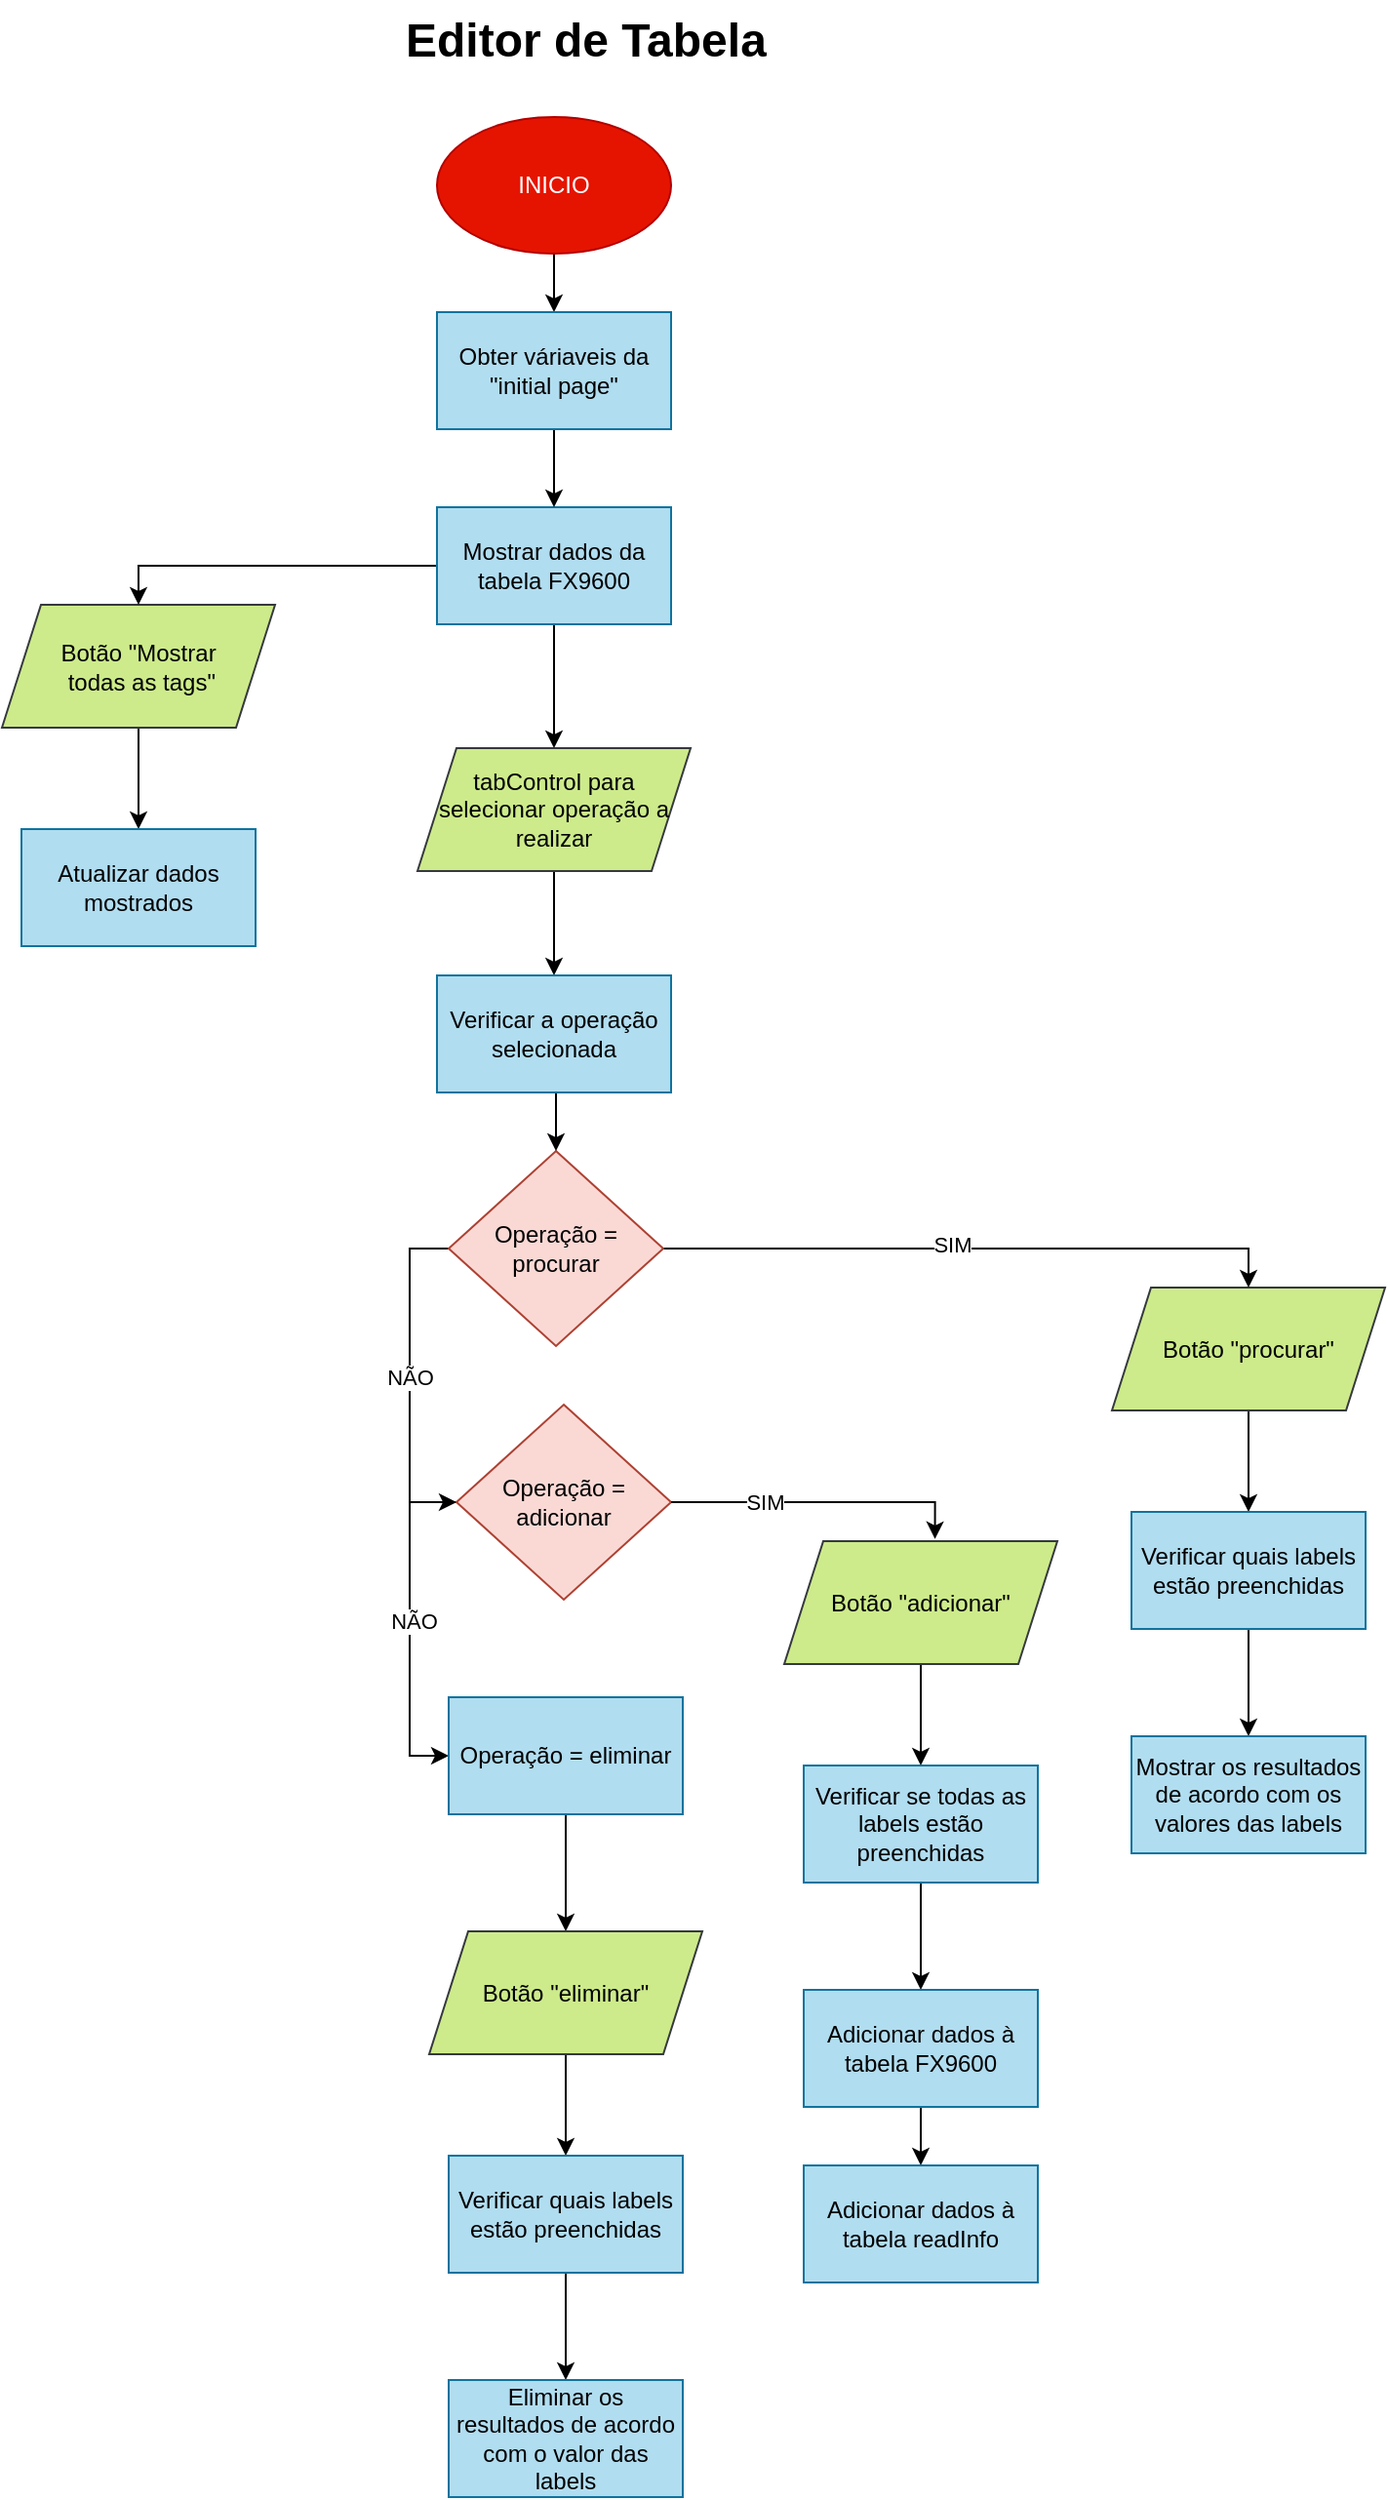 <mxfile version="24.4.6" type="device">
  <diagram name="Página-1" id="6zJJQ1_vylcX253ceNzv">
    <mxGraphModel dx="955" dy="506" grid="1" gridSize="10" guides="1" tooltips="1" connect="1" arrows="1" fold="1" page="1" pageScale="1" pageWidth="827" pageHeight="1169" math="0" shadow="0">
      <root>
        <mxCell id="0" />
        <mxCell id="1" parent="0" />
        <mxCell id="ZX-Lca9IjqIwc5sWP1Wf-1" value="&lt;blockquote style=&quot;margin: 0 0 0 40px; border: none; padding: 0px;&quot;&gt;&lt;h1 style=&quot;margin-top: 0px;&quot;&gt;Editor de Tabela&lt;/h1&gt;&lt;/blockquote&gt;" style="text;html=1;whiteSpace=wrap;overflow=hidden;rounded=0;" vertex="1" parent="1">
          <mxGeometry x="225" width="236" height="40" as="geometry" />
        </mxCell>
        <mxCell id="ZX-Lca9IjqIwc5sWP1Wf-21" style="edgeStyle=orthogonalEdgeStyle;rounded=0;orthogonalLoop=1;jettySize=auto;html=1;exitX=0.5;exitY=1;exitDx=0;exitDy=0;entryX=0.5;entryY=0;entryDx=0;entryDy=0;" edge="1" parent="1" source="ZX-Lca9IjqIwc5sWP1Wf-3" target="ZX-Lca9IjqIwc5sWP1Wf-20">
          <mxGeometry relative="1" as="geometry" />
        </mxCell>
        <mxCell id="ZX-Lca9IjqIwc5sWP1Wf-3" value="INICIO" style="ellipse;whiteSpace=wrap;html=1;strokeColor=#B20000;fillColor=#e51400;fontColor=#ffffff;" vertex="1" parent="1">
          <mxGeometry x="283" y="60" width="120" height="70" as="geometry" />
        </mxCell>
        <mxCell id="ZX-Lca9IjqIwc5sWP1Wf-27" style="edgeStyle=orthogonalEdgeStyle;rounded=0;orthogonalLoop=1;jettySize=auto;html=1;exitX=0.5;exitY=1;exitDx=0;exitDy=0;entryX=0.5;entryY=0;entryDx=0;entryDy=0;" edge="1" parent="1" source="ZX-Lca9IjqIwc5sWP1Wf-5" target="ZX-Lca9IjqIwc5sWP1Wf-24">
          <mxGeometry relative="1" as="geometry" />
        </mxCell>
        <mxCell id="ZX-Lca9IjqIwc5sWP1Wf-5" value="tabControl para selecionar operação a realizar" style="shape=parallelogram;perimeter=parallelogramPerimeter;whiteSpace=wrap;html=1;fixedSize=1;fillColor=#cdeb8b;strokeColor=#36393d;" vertex="1" parent="1">
          <mxGeometry x="273" y="383.5" width="140" height="63" as="geometry" />
        </mxCell>
        <mxCell id="ZX-Lca9IjqIwc5sWP1Wf-9" style="edgeStyle=orthogonalEdgeStyle;rounded=0;orthogonalLoop=1;jettySize=auto;html=1;exitX=0.5;exitY=1;exitDx=0;exitDy=0;entryX=0.5;entryY=0;entryDx=0;entryDy=0;" edge="1" parent="1" source="ZX-Lca9IjqIwc5sWP1Wf-10" target="ZX-Lca9IjqIwc5sWP1Wf-12">
          <mxGeometry relative="1" as="geometry" />
        </mxCell>
        <mxCell id="ZX-Lca9IjqIwc5sWP1Wf-10" value="Botão &quot;procurar&quot;" style="shape=parallelogram;perimeter=parallelogramPerimeter;whiteSpace=wrap;html=1;fixedSize=1;fillColor=#cdeb8b;strokeColor=#36393d;" vertex="1" parent="1">
          <mxGeometry x="629" y="660" width="140" height="63" as="geometry" />
        </mxCell>
        <mxCell id="ZX-Lca9IjqIwc5sWP1Wf-11" style="edgeStyle=orthogonalEdgeStyle;rounded=0;orthogonalLoop=1;jettySize=auto;html=1;exitX=0.5;exitY=1;exitDx=0;exitDy=0;entryX=0.5;entryY=0;entryDx=0;entryDy=0;" edge="1" parent="1" source="ZX-Lca9IjqIwc5sWP1Wf-12" target="ZX-Lca9IjqIwc5sWP1Wf-13">
          <mxGeometry relative="1" as="geometry" />
        </mxCell>
        <mxCell id="ZX-Lca9IjqIwc5sWP1Wf-12" value="Verificar quais labels estão preenchidas" style="rounded=0;whiteSpace=wrap;html=1;fillColor=#b1ddf0;strokeColor=#10739e;" vertex="1" parent="1">
          <mxGeometry x="639" y="775" width="120" height="60" as="geometry" />
        </mxCell>
        <mxCell id="ZX-Lca9IjqIwc5sWP1Wf-13" value="Mostrar os resultados de acordo com os valores das labels" style="rounded=0;whiteSpace=wrap;html=1;fillColor=#b1ddf0;strokeColor=#10739e;" vertex="1" parent="1">
          <mxGeometry x="639" y="890" width="120" height="60" as="geometry" />
        </mxCell>
        <mxCell id="ZX-Lca9IjqIwc5sWP1Wf-14" style="edgeStyle=orthogonalEdgeStyle;rounded=0;orthogonalLoop=1;jettySize=auto;html=1;exitX=0.5;exitY=1;exitDx=0;exitDy=0;entryX=0.5;entryY=0;entryDx=0;entryDy=0;" edge="1" parent="1" source="ZX-Lca9IjqIwc5sWP1Wf-15" target="ZX-Lca9IjqIwc5sWP1Wf-16">
          <mxGeometry relative="1" as="geometry" />
        </mxCell>
        <mxCell id="ZX-Lca9IjqIwc5sWP1Wf-15" value="Botão &quot;Mostrar&lt;div&gt;&amp;nbsp;todas as tags&quot;&lt;/div&gt;" style="shape=parallelogram;perimeter=parallelogramPerimeter;whiteSpace=wrap;html=1;fixedSize=1;fillColor=#cdeb8b;strokeColor=#36393d;" vertex="1" parent="1">
          <mxGeometry x="60" y="310" width="140" height="63" as="geometry" />
        </mxCell>
        <mxCell id="ZX-Lca9IjqIwc5sWP1Wf-16" value="Atualizar dados mostrados" style="rounded=0;whiteSpace=wrap;html=1;fillColor=#b1ddf0;strokeColor=#10739e;" vertex="1" parent="1">
          <mxGeometry x="70" y="425" width="120" height="60" as="geometry" />
        </mxCell>
        <mxCell id="ZX-Lca9IjqIwc5sWP1Wf-19" value="" style="edgeStyle=orthogonalEdgeStyle;rounded=0;orthogonalLoop=1;jettySize=auto;html=1;" edge="1" parent="1" source="ZX-Lca9IjqIwc5sWP1Wf-17" target="ZX-Lca9IjqIwc5sWP1Wf-5">
          <mxGeometry relative="1" as="geometry" />
        </mxCell>
        <mxCell id="ZX-Lca9IjqIwc5sWP1Wf-54" style="edgeStyle=orthogonalEdgeStyle;rounded=0;orthogonalLoop=1;jettySize=auto;html=1;exitX=0;exitY=0.5;exitDx=0;exitDy=0;entryX=0.5;entryY=0;entryDx=0;entryDy=0;" edge="1" parent="1" source="ZX-Lca9IjqIwc5sWP1Wf-17" target="ZX-Lca9IjqIwc5sWP1Wf-15">
          <mxGeometry relative="1" as="geometry" />
        </mxCell>
        <mxCell id="ZX-Lca9IjqIwc5sWP1Wf-17" value="Mostrar dados da tabela FX9600" style="rounded=0;whiteSpace=wrap;html=1;fillColor=#b1ddf0;strokeColor=#10739e;" vertex="1" parent="1">
          <mxGeometry x="283" y="260" width="120" height="60" as="geometry" />
        </mxCell>
        <mxCell id="ZX-Lca9IjqIwc5sWP1Wf-22" style="edgeStyle=orthogonalEdgeStyle;rounded=0;orthogonalLoop=1;jettySize=auto;html=1;exitX=0.5;exitY=1;exitDx=0;exitDy=0;entryX=0.5;entryY=0;entryDx=0;entryDy=0;" edge="1" parent="1" source="ZX-Lca9IjqIwc5sWP1Wf-20" target="ZX-Lca9IjqIwc5sWP1Wf-17">
          <mxGeometry relative="1" as="geometry" />
        </mxCell>
        <mxCell id="ZX-Lca9IjqIwc5sWP1Wf-20" value="Obter váriaveis da &quot;initial page&quot;" style="rounded=0;whiteSpace=wrap;html=1;fillColor=#b1ddf0;strokeColor=#10739e;" vertex="1" parent="1">
          <mxGeometry x="283" y="160" width="120" height="60" as="geometry" />
        </mxCell>
        <mxCell id="ZX-Lca9IjqIwc5sWP1Wf-33" style="edgeStyle=orthogonalEdgeStyle;rounded=0;orthogonalLoop=1;jettySize=auto;html=1;exitX=0;exitY=0.5;exitDx=0;exitDy=0;entryX=0;entryY=0.5;entryDx=0;entryDy=0;" edge="1" parent="1" source="ZX-Lca9IjqIwc5sWP1Wf-23" target="ZX-Lca9IjqIwc5sWP1Wf-25">
          <mxGeometry relative="1" as="geometry" />
        </mxCell>
        <mxCell id="ZX-Lca9IjqIwc5sWP1Wf-35" value="NÃO" style="edgeLabel;html=1;align=center;verticalAlign=middle;resizable=0;points=[];" vertex="1" connectable="0" parent="ZX-Lca9IjqIwc5sWP1Wf-33">
          <mxGeometry x="-0.01" relative="1" as="geometry">
            <mxPoint as="offset" />
          </mxGeometry>
        </mxCell>
        <mxCell id="ZX-Lca9IjqIwc5sWP1Wf-52" style="edgeStyle=orthogonalEdgeStyle;rounded=0;orthogonalLoop=1;jettySize=auto;html=1;exitX=1;exitY=0.5;exitDx=0;exitDy=0;entryX=0.5;entryY=0;entryDx=0;entryDy=0;" edge="1" parent="1" source="ZX-Lca9IjqIwc5sWP1Wf-23" target="ZX-Lca9IjqIwc5sWP1Wf-10">
          <mxGeometry relative="1" as="geometry" />
        </mxCell>
        <mxCell id="ZX-Lca9IjqIwc5sWP1Wf-53" value="SIM" style="edgeLabel;html=1;align=center;verticalAlign=middle;resizable=0;points=[];" vertex="1" connectable="0" parent="ZX-Lca9IjqIwc5sWP1Wf-52">
          <mxGeometry x="-0.079" y="2" relative="1" as="geometry">
            <mxPoint as="offset" />
          </mxGeometry>
        </mxCell>
        <mxCell id="ZX-Lca9IjqIwc5sWP1Wf-23" value="Operação = procurar" style="rhombus;whiteSpace=wrap;html=1;fillColor=#fad9d5;strokeColor=#ae4132;" vertex="1" parent="1">
          <mxGeometry x="289" y="590" width="110" height="100" as="geometry" />
        </mxCell>
        <mxCell id="ZX-Lca9IjqIwc5sWP1Wf-29" style="edgeStyle=orthogonalEdgeStyle;rounded=0;orthogonalLoop=1;jettySize=auto;html=1;exitX=0.5;exitY=1;exitDx=0;exitDy=0;entryX=0.5;entryY=0;entryDx=0;entryDy=0;" edge="1" parent="1" source="ZX-Lca9IjqIwc5sWP1Wf-24" target="ZX-Lca9IjqIwc5sWP1Wf-23">
          <mxGeometry relative="1" as="geometry" />
        </mxCell>
        <mxCell id="ZX-Lca9IjqIwc5sWP1Wf-24" value="Verificar a operação selecionada" style="rounded=0;whiteSpace=wrap;html=1;fillColor=#b1ddf0;strokeColor=#10739e;" vertex="1" parent="1">
          <mxGeometry x="283" y="500" width="120" height="60" as="geometry" />
        </mxCell>
        <mxCell id="ZX-Lca9IjqIwc5sWP1Wf-34" style="edgeStyle=orthogonalEdgeStyle;rounded=0;orthogonalLoop=1;jettySize=auto;html=1;exitX=0;exitY=0.5;exitDx=0;exitDy=0;entryX=0;entryY=0.5;entryDx=0;entryDy=0;" edge="1" parent="1" source="ZX-Lca9IjqIwc5sWP1Wf-25" target="ZX-Lca9IjqIwc5sWP1Wf-31">
          <mxGeometry relative="1" as="geometry">
            <Array as="points">
              <mxPoint x="269" y="770" />
              <mxPoint x="269" y="900" />
            </Array>
          </mxGeometry>
        </mxCell>
        <mxCell id="ZX-Lca9IjqIwc5sWP1Wf-36" value="NÃO" style="edgeLabel;html=1;align=center;verticalAlign=middle;resizable=0;points=[];" vertex="1" connectable="0" parent="ZX-Lca9IjqIwc5sWP1Wf-34">
          <mxGeometry x="-0.021" y="2" relative="1" as="geometry">
            <mxPoint as="offset" />
          </mxGeometry>
        </mxCell>
        <mxCell id="ZX-Lca9IjqIwc5sWP1Wf-25" value="Operação = adicionar" style="rhombus;whiteSpace=wrap;html=1;fillColor=#fad9d5;strokeColor=#ae4132;" vertex="1" parent="1">
          <mxGeometry x="293" y="720" width="110" height="100" as="geometry" />
        </mxCell>
        <mxCell id="ZX-Lca9IjqIwc5sWP1Wf-49" style="edgeStyle=orthogonalEdgeStyle;rounded=0;orthogonalLoop=1;jettySize=auto;html=1;exitX=0.5;exitY=1;exitDx=0;exitDy=0;" edge="1" parent="1" source="ZX-Lca9IjqIwc5sWP1Wf-31" target="ZX-Lca9IjqIwc5sWP1Wf-45">
          <mxGeometry relative="1" as="geometry" />
        </mxCell>
        <mxCell id="ZX-Lca9IjqIwc5sWP1Wf-31" value="Operação = eliminar" style="rounded=0;whiteSpace=wrap;html=1;fillColor=#b1ddf0;strokeColor=#10739e;" vertex="1" parent="1">
          <mxGeometry x="289" y="870" width="120" height="60" as="geometry" />
        </mxCell>
        <mxCell id="ZX-Lca9IjqIwc5sWP1Wf-37" style="edgeStyle=orthogonalEdgeStyle;rounded=0;orthogonalLoop=1;jettySize=auto;html=1;exitX=0.5;exitY=1;exitDx=0;exitDy=0;entryX=0.5;entryY=0;entryDx=0;entryDy=0;" edge="1" parent="1" source="ZX-Lca9IjqIwc5sWP1Wf-38" target="ZX-Lca9IjqIwc5sWP1Wf-40">
          <mxGeometry relative="1" as="geometry" />
        </mxCell>
        <mxCell id="ZX-Lca9IjqIwc5sWP1Wf-38" value="Botão &quot;adicionar&quot;" style="shape=parallelogram;perimeter=parallelogramPerimeter;whiteSpace=wrap;html=1;fixedSize=1;fillColor=#cdeb8b;strokeColor=#36393d;" vertex="1" parent="1">
          <mxGeometry x="461" y="790" width="140" height="63" as="geometry" />
        </mxCell>
        <mxCell id="ZX-Lca9IjqIwc5sWP1Wf-39" style="edgeStyle=orthogonalEdgeStyle;rounded=0;orthogonalLoop=1;jettySize=auto;html=1;exitX=0.5;exitY=1;exitDx=0;exitDy=0;entryX=0.5;entryY=0;entryDx=0;entryDy=0;" edge="1" parent="1" source="ZX-Lca9IjqIwc5sWP1Wf-40" target="ZX-Lca9IjqIwc5sWP1Wf-41">
          <mxGeometry relative="1" as="geometry" />
        </mxCell>
        <mxCell id="ZX-Lca9IjqIwc5sWP1Wf-40" value="Verificar se todas as labels estão preenchidas" style="rounded=0;whiteSpace=wrap;html=1;fillColor=#b1ddf0;strokeColor=#10739e;" vertex="1" parent="1">
          <mxGeometry x="471" y="905" width="120" height="60" as="geometry" />
        </mxCell>
        <mxCell id="ZX-Lca9IjqIwc5sWP1Wf-43" style="edgeStyle=orthogonalEdgeStyle;rounded=0;orthogonalLoop=1;jettySize=auto;html=1;exitX=0.5;exitY=1;exitDx=0;exitDy=0;entryX=0.5;entryY=0;entryDx=0;entryDy=0;" edge="1" parent="1" source="ZX-Lca9IjqIwc5sWP1Wf-41" target="ZX-Lca9IjqIwc5sWP1Wf-42">
          <mxGeometry relative="1" as="geometry" />
        </mxCell>
        <mxCell id="ZX-Lca9IjqIwc5sWP1Wf-41" value="Adicionar dados à tabela FX9600" style="rounded=0;whiteSpace=wrap;html=1;fillColor=#b1ddf0;strokeColor=#10739e;" vertex="1" parent="1">
          <mxGeometry x="471" y="1020" width="120" height="60" as="geometry" />
        </mxCell>
        <mxCell id="ZX-Lca9IjqIwc5sWP1Wf-42" value="Adicionar dados à tabela readInfo" style="rounded=0;whiteSpace=wrap;html=1;fillColor=#b1ddf0;strokeColor=#10739e;" vertex="1" parent="1">
          <mxGeometry x="471" y="1110" width="120" height="60" as="geometry" />
        </mxCell>
        <mxCell id="ZX-Lca9IjqIwc5sWP1Wf-44" style="edgeStyle=orthogonalEdgeStyle;rounded=0;orthogonalLoop=1;jettySize=auto;html=1;exitX=0.5;exitY=1;exitDx=0;exitDy=0;entryX=0.5;entryY=0;entryDx=0;entryDy=0;" edge="1" parent="1" source="ZX-Lca9IjqIwc5sWP1Wf-45" target="ZX-Lca9IjqIwc5sWP1Wf-47">
          <mxGeometry relative="1" as="geometry" />
        </mxCell>
        <mxCell id="ZX-Lca9IjqIwc5sWP1Wf-45" value="Botão &quot;eliminar&quot;" style="shape=parallelogram;perimeter=parallelogramPerimeter;whiteSpace=wrap;html=1;fixedSize=1;fillColor=#cdeb8b;strokeColor=#36393d;" vertex="1" parent="1">
          <mxGeometry x="279" y="990" width="140" height="63" as="geometry" />
        </mxCell>
        <mxCell id="ZX-Lca9IjqIwc5sWP1Wf-46" style="edgeStyle=orthogonalEdgeStyle;rounded=0;orthogonalLoop=1;jettySize=auto;html=1;exitX=0.5;exitY=1;exitDx=0;exitDy=0;entryX=0.5;entryY=0;entryDx=0;entryDy=0;" edge="1" parent="1" source="ZX-Lca9IjqIwc5sWP1Wf-47" target="ZX-Lca9IjqIwc5sWP1Wf-48">
          <mxGeometry relative="1" as="geometry" />
        </mxCell>
        <mxCell id="ZX-Lca9IjqIwc5sWP1Wf-47" value="Verificar quais labels estão preenchidas" style="rounded=0;whiteSpace=wrap;html=1;fillColor=#b1ddf0;strokeColor=#10739e;" vertex="1" parent="1">
          <mxGeometry x="289" y="1105" width="120" height="60" as="geometry" />
        </mxCell>
        <mxCell id="ZX-Lca9IjqIwc5sWP1Wf-48" value="Eliminar os resultados de acordo com o valor das labels" style="rounded=0;whiteSpace=wrap;html=1;fillColor=#b1ddf0;strokeColor=#10739e;" vertex="1" parent="1">
          <mxGeometry x="289" y="1220" width="120" height="60" as="geometry" />
        </mxCell>
        <mxCell id="ZX-Lca9IjqIwc5sWP1Wf-50" style="edgeStyle=orthogonalEdgeStyle;rounded=0;orthogonalLoop=1;jettySize=auto;html=1;exitX=1;exitY=0.5;exitDx=0;exitDy=0;entryX=0.552;entryY=-0.017;entryDx=0;entryDy=0;entryPerimeter=0;" edge="1" parent="1" source="ZX-Lca9IjqIwc5sWP1Wf-25" target="ZX-Lca9IjqIwc5sWP1Wf-38">
          <mxGeometry relative="1" as="geometry">
            <Array as="points">
              <mxPoint x="538" y="770" />
            </Array>
          </mxGeometry>
        </mxCell>
        <mxCell id="ZX-Lca9IjqIwc5sWP1Wf-51" value="SIM" style="edgeLabel;html=1;align=center;verticalAlign=middle;resizable=0;points=[];" vertex="1" connectable="0" parent="ZX-Lca9IjqIwc5sWP1Wf-50">
          <mxGeometry x="-0.382" relative="1" as="geometry">
            <mxPoint as="offset" />
          </mxGeometry>
        </mxCell>
      </root>
    </mxGraphModel>
  </diagram>
</mxfile>
